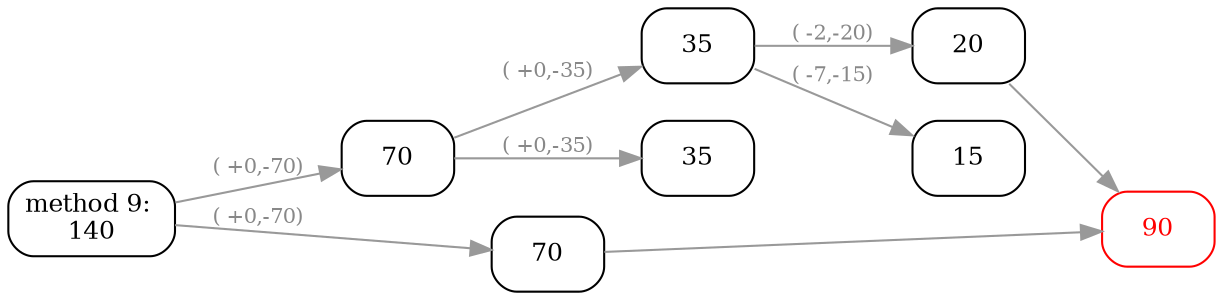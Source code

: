 // comment
digraph method09 {
	graph [rankdir=LR]
	node [color=black fontcolor=black fontsize=12 shape=box style=rounded]
	edge [color="#999999" fontcolor="#888888" fontsize=10]
	"09_00_0" [label="method 9: 
140"]
	"09_1_1" [label=70]
	"09_1_2" [label=70]
	"09_00_0" -> "09_1_1" [label="( +0,-70)"]
	"09_00_0" -> "09_1_2" [label="( +0,-70)"]
	"09_2_1" [label=35]
	"09_2_2" [label=35]
	"09_1_1" -> "09_2_1" [label="( +0,-35)"]
	"09_1_1" -> "09_2_2" [label="( +0,-35)"]
	"09_3_1" [label=20]
	"09_3_2" [label=15]
	"09_2_1" -> "09_3_1" [label="( -2,-20)"]
	"09_2_1" -> "09_3_2" [label="( -7,-15)"]
	"09_3_3" [label=90 color=red fontcolor=red]
	"09_3_1" -> "09_3_3"
	"09_1_2" -> "09_3_3"
}
